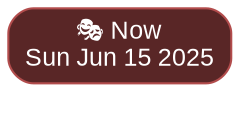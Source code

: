 digraph timeline {
    node [fontname="Arial"; fontsize="12";];
    edge [fontname="Arial"; fontsize="12";];
    bgcolor="transparent";
    comment=" ";
    fontname="Arial";
    fontsize="12";
    label=" ";
    rankdir="TD";
    ranksep="0.5";
    tooltip=" ";
    1 [class="event td2def5209db8e1c9"; color="#B24C4CFF"; fillcolor="#592626FF"; fontcolor="#FFFFFFFF"; id="Z2025-06-15-0"; label=<🎭 Now<BR ALIGN="CENTER"/>Sun Jun 15 2025>; penwidth="1"; shape="box"; style="solid,rounded,filled"; tooltip="0ms seit Sun Jun 15 2025\n0ms her"; ts="1749945600000";];
}